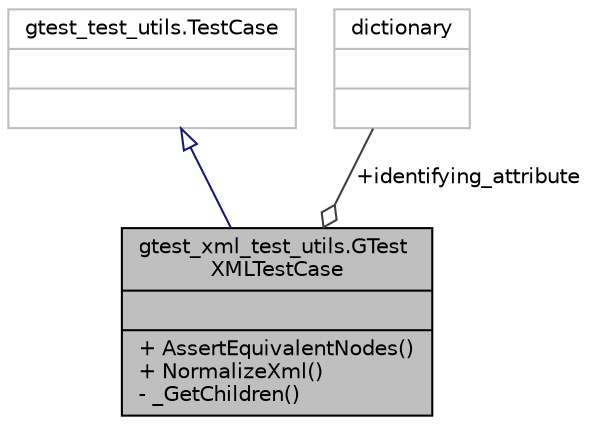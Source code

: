digraph "gtest_xml_test_utils.GTestXMLTestCase"
{
 // LATEX_PDF_SIZE
  bgcolor="transparent";
  edge [fontname="Helvetica",fontsize="10",labelfontname="Helvetica",labelfontsize="10"];
  node [fontname="Helvetica",fontsize="10",shape=record];
  Node1 [label="{gtest_xml_test_utils.GTest\lXMLTestCase\n||+ AssertEquivalentNodes()\l+ NormalizeXml()\l- _GetChildren()\l}",height=0.2,width=0.4,color="black", fillcolor="grey75", style="filled", fontcolor="black",tooltip=" "];
  Node2 -> Node1 [dir="back",color="midnightblue",fontsize="10",style="solid",arrowtail="onormal",fontname="Helvetica"];
  Node2 [label="{gtest_test_utils.TestCase\n||}",height=0.2,width=0.4,color="grey75",tooltip=" "];
  Node3 -> Node1 [color="grey25",fontsize="10",style="solid",label=" +identifying_attribute" ,arrowhead="odiamond",fontname="Helvetica"];
  Node3 [label="{dictionary\n||}",height=0.2,width=0.4,color="grey75",tooltip=" "];
}
